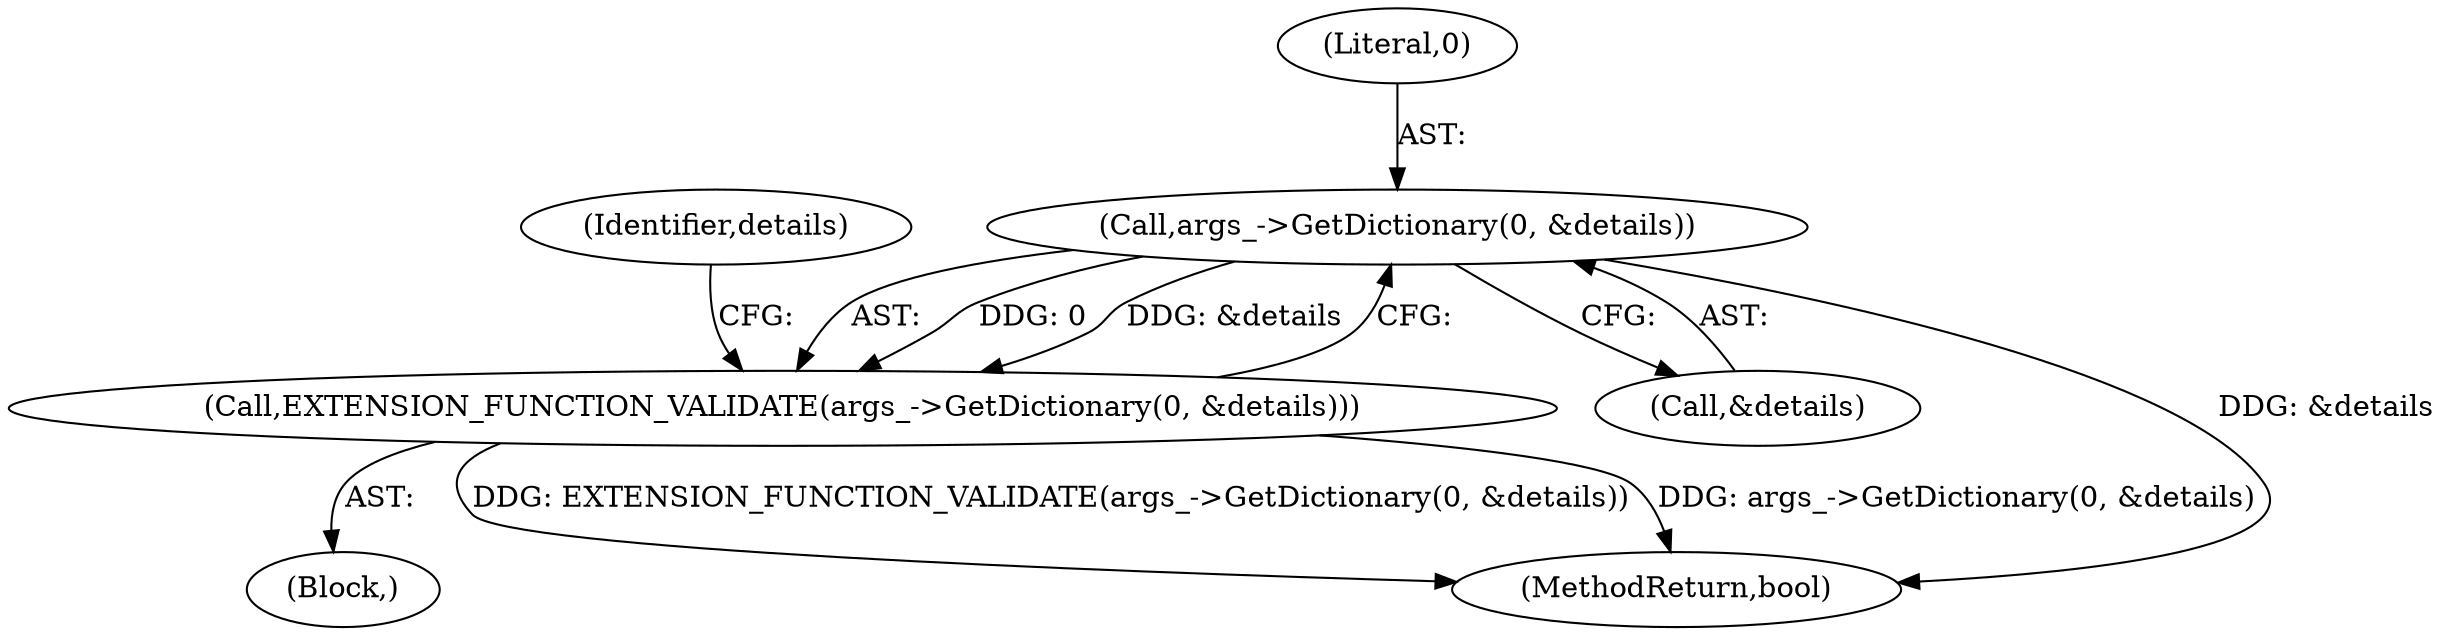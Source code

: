 digraph "0_Chrome_b7e899141194fa27d55a990e38ae8bdcc5183a90_4@pointer" {
"1000106" [label="(Call,args_->GetDictionary(0, &details))"];
"1000105" [label="(Call,EXTENSION_FUNCTION_VALIDATE(args_->GetDictionary(0, &details)))"];
"1000108" [label="(Call,&details)"];
"1000103" [label="(Block,)"];
"1000145" [label="(MethodReturn,bool)"];
"1000111" [label="(Identifier,details)"];
"1000105" [label="(Call,EXTENSION_FUNCTION_VALIDATE(args_->GetDictionary(0, &details)))"];
"1000106" [label="(Call,args_->GetDictionary(0, &details))"];
"1000107" [label="(Literal,0)"];
"1000106" -> "1000105"  [label="AST: "];
"1000106" -> "1000108"  [label="CFG: "];
"1000107" -> "1000106"  [label="AST: "];
"1000108" -> "1000106"  [label="AST: "];
"1000105" -> "1000106"  [label="CFG: "];
"1000106" -> "1000145"  [label="DDG: &details"];
"1000106" -> "1000105"  [label="DDG: 0"];
"1000106" -> "1000105"  [label="DDG: &details"];
"1000105" -> "1000103"  [label="AST: "];
"1000111" -> "1000105"  [label="CFG: "];
"1000105" -> "1000145"  [label="DDG: EXTENSION_FUNCTION_VALIDATE(args_->GetDictionary(0, &details))"];
"1000105" -> "1000145"  [label="DDG: args_->GetDictionary(0, &details)"];
}
